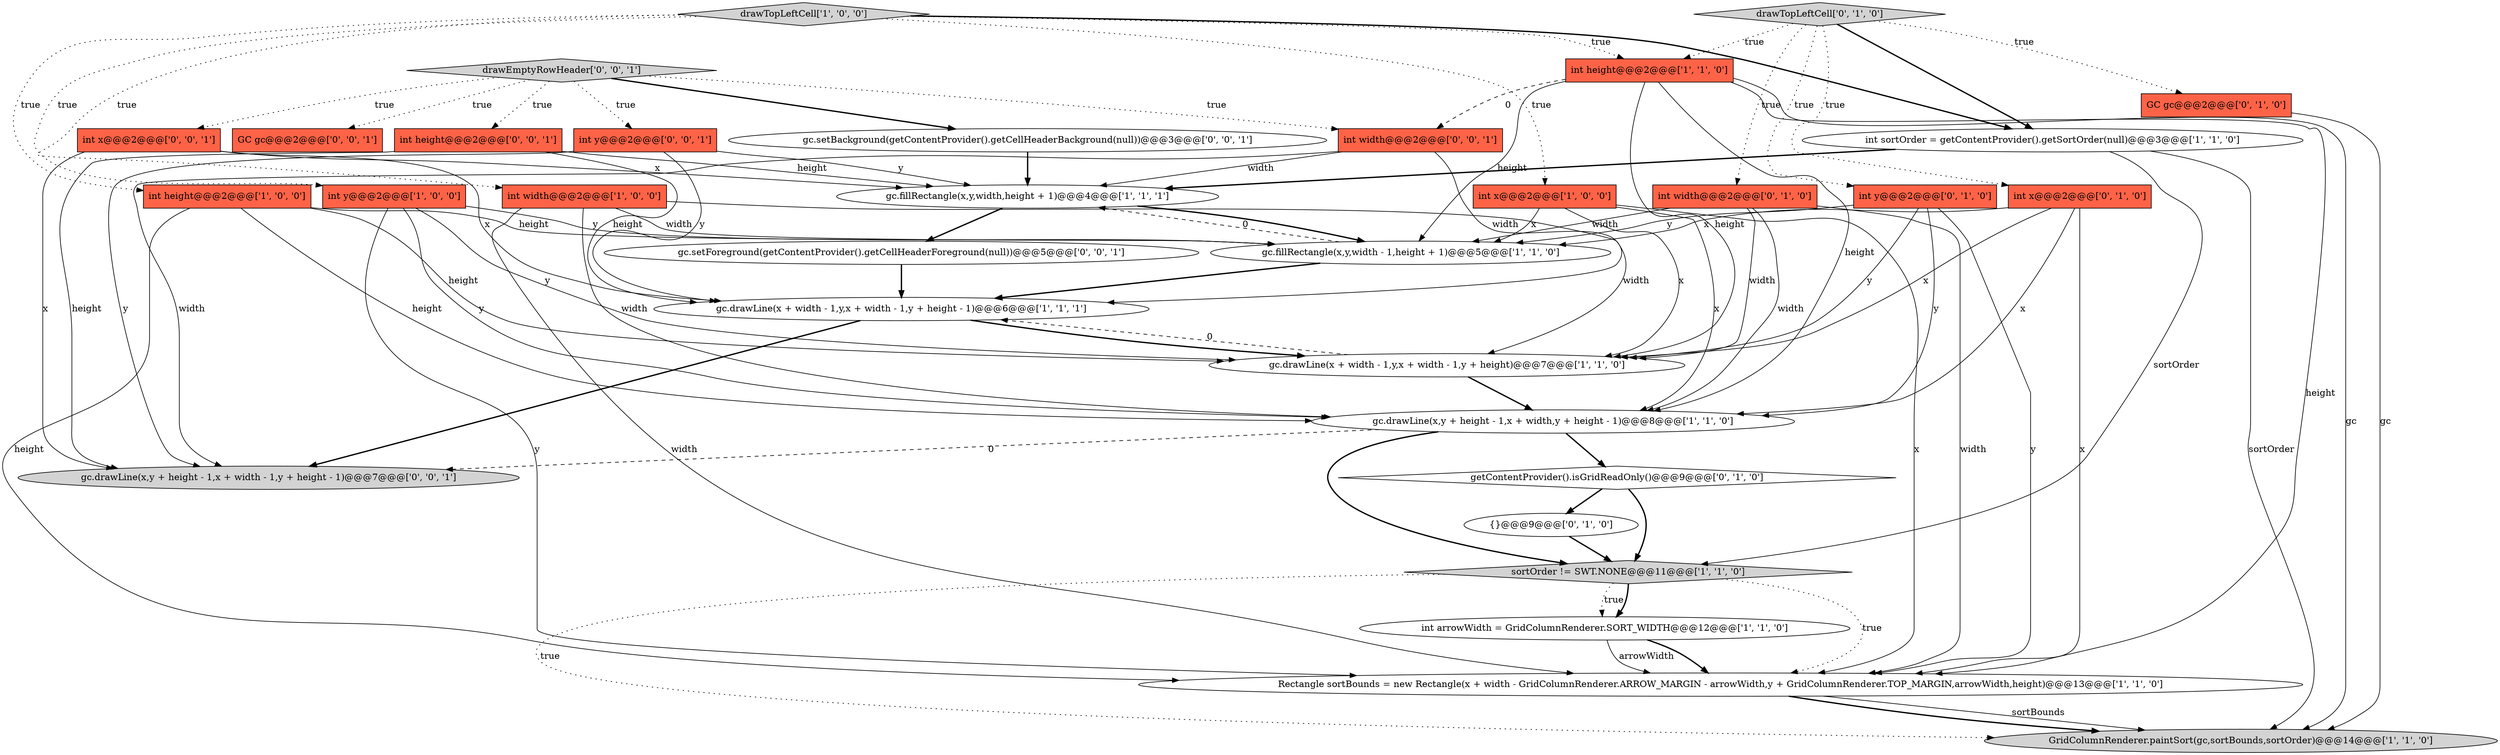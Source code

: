 digraph {
24 [style = filled, label = "int y@@@2@@@['0', '0', '1']", fillcolor = tomato, shape = box image = "AAA0AAABBB3BBB"];
9 [style = filled, label = "int height@@@2@@@['1', '0', '0']", fillcolor = tomato, shape = box image = "AAA0AAABBB1BBB"];
0 [style = filled, label = "gc.drawLine(x + width - 1,y,x + width - 1,y + height)@@@7@@@['1', '1', '0']", fillcolor = white, shape = ellipse image = "AAA0AAABBB1BBB"];
20 [style = filled, label = "{}@@@9@@@['0', '1', '0']", fillcolor = white, shape = ellipse image = "AAA1AAABBB2BBB"];
13 [style = filled, label = "GridColumnRenderer.paintSort(gc,sortBounds,sortOrder)@@@14@@@['1', '1', '0']", fillcolor = lightgray, shape = ellipse image = "AAA0AAABBB1BBB"];
31 [style = filled, label = "drawEmptyRowHeader['0', '0', '1']", fillcolor = lightgray, shape = diamond image = "AAA0AAABBB3BBB"];
26 [style = filled, label = "int x@@@2@@@['0', '0', '1']", fillcolor = tomato, shape = box image = "AAA0AAABBB3BBB"];
28 [style = filled, label = "gc.setForeground(getContentProvider().getCellHeaderForeground(null))@@@5@@@['0', '0', '1']", fillcolor = white, shape = ellipse image = "AAA0AAABBB3BBB"];
11 [style = filled, label = "int arrowWidth = GridColumnRenderer.SORT_WIDTH@@@12@@@['1', '1', '0']", fillcolor = white, shape = ellipse image = "AAA0AAABBB1BBB"];
4 [style = filled, label = "sortOrder != SWT.NONE@@@11@@@['1', '1', '0']", fillcolor = lightgray, shape = diamond image = "AAA0AAABBB1BBB"];
7 [style = filled, label = "int width@@@2@@@['1', '0', '0']", fillcolor = tomato, shape = box image = "AAA0AAABBB1BBB"];
14 [style = filled, label = "int height@@@2@@@['1', '1', '0']", fillcolor = tomato, shape = box image = "AAA0AAABBB1BBB"];
21 [style = filled, label = "GC gc@@@2@@@['0', '1', '0']", fillcolor = tomato, shape = box image = "AAA0AAABBB2BBB"];
5 [style = filled, label = "int y@@@2@@@['1', '0', '0']", fillcolor = tomato, shape = box image = "AAA0AAABBB1BBB"];
25 [style = filled, label = "int height@@@2@@@['0', '0', '1']", fillcolor = tomato, shape = box image = "AAA0AAABBB3BBB"];
18 [style = filled, label = "int y@@@2@@@['0', '1', '0']", fillcolor = tomato, shape = box image = "AAA0AAABBB2BBB"];
6 [style = filled, label = "gc.fillRectangle(x,y,width - 1,height + 1)@@@5@@@['1', '1', '0']", fillcolor = white, shape = ellipse image = "AAA0AAABBB1BBB"];
17 [style = filled, label = "getContentProvider().isGridReadOnly()@@@9@@@['0', '1', '0']", fillcolor = white, shape = diamond image = "AAA0AAABBB2BBB"];
3 [style = filled, label = "gc.drawLine(x,y + height - 1,x + width,y + height - 1)@@@8@@@['1', '1', '0']", fillcolor = white, shape = ellipse image = "AAA0AAABBB1BBB"];
10 [style = filled, label = "Rectangle sortBounds = new Rectangle(x + width - GridColumnRenderer.ARROW_MARGIN - arrowWidth,y + GridColumnRenderer.TOP_MARGIN,arrowWidth,height)@@@13@@@['1', '1', '0']", fillcolor = white, shape = ellipse image = "AAA0AAABBB1BBB"];
19 [style = filled, label = "int x@@@2@@@['0', '1', '0']", fillcolor = tomato, shape = box image = "AAA0AAABBB2BBB"];
8 [style = filled, label = "gc.drawLine(x + width - 1,y,x + width - 1,y + height - 1)@@@6@@@['1', '1', '1']", fillcolor = white, shape = ellipse image = "AAA0AAABBB1BBB"];
27 [style = filled, label = "gc.setBackground(getContentProvider().getCellHeaderBackground(null))@@@3@@@['0', '0', '1']", fillcolor = white, shape = ellipse image = "AAA0AAABBB3BBB"];
29 [style = filled, label = "GC gc@@@2@@@['0', '0', '1']", fillcolor = tomato, shape = box image = "AAA0AAABBB3BBB"];
30 [style = filled, label = "int width@@@2@@@['0', '0', '1']", fillcolor = tomato, shape = box image = "AAA0AAABBB3BBB"];
16 [style = filled, label = "int width@@@2@@@['0', '1', '0']", fillcolor = tomato, shape = box image = "AAA0AAABBB2BBB"];
12 [style = filled, label = "gc.fillRectangle(x,y,width,height + 1)@@@4@@@['1', '1', '1']", fillcolor = white, shape = ellipse image = "AAA0AAABBB1BBB"];
15 [style = filled, label = "drawTopLeftCell['1', '0', '0']", fillcolor = lightgray, shape = diamond image = "AAA0AAABBB1BBB"];
2 [style = filled, label = "int sortOrder = getContentProvider().getSortOrder(null)@@@3@@@['1', '1', '0']", fillcolor = white, shape = ellipse image = "AAA0AAABBB1BBB"];
23 [style = filled, label = "gc.drawLine(x,y + height - 1,x + width - 1,y + height - 1)@@@7@@@['0', '0', '1']", fillcolor = lightgray, shape = ellipse image = "AAA0AAABBB3BBB"];
22 [style = filled, label = "drawTopLeftCell['0', '1', '0']", fillcolor = lightgray, shape = diamond image = "AAA0AAABBB2BBB"];
1 [style = filled, label = "int x@@@2@@@['1', '0', '0']", fillcolor = tomato, shape = box image = "AAA0AAABBB1BBB"];
31->25 [style = dotted, label="true"];
12->28 [style = bold, label=""];
7->10 [style = solid, label="width"];
16->3 [style = solid, label="width"];
19->0 [style = solid, label="x"];
15->1 [style = dotted, label="true"];
3->23 [style = dashed, label="0"];
16->10 [style = solid, label="width"];
7->0 [style = solid, label="width"];
24->12 [style = solid, label="y"];
1->3 [style = solid, label="x"];
7->6 [style = solid, label="width"];
16->6 [style = solid, label="width"];
6->8 [style = bold, label=""];
5->0 [style = solid, label="y"];
17->4 [style = bold, label=""];
3->17 [style = bold, label=""];
18->3 [style = solid, label="y"];
26->12 [style = solid, label="x"];
9->0 [style = solid, label="height"];
31->30 [style = dotted, label="true"];
30->12 [style = solid, label="width"];
10->13 [style = solid, label="sortBounds"];
15->7 [style = dotted, label="true"];
15->9 [style = dotted, label="true"];
22->18 [style = dotted, label="true"];
1->10 [style = solid, label="x"];
25->12 [style = solid, label="height"];
18->10 [style = solid, label="y"];
14->10 [style = solid, label="height"];
20->4 [style = bold, label=""];
8->23 [style = bold, label=""];
28->8 [style = bold, label=""];
14->3 [style = solid, label="height"];
15->2 [style = bold, label=""];
24->23 [style = solid, label="y"];
6->12 [style = dashed, label="0"];
2->13 [style = solid, label="sortOrder"];
1->6 [style = solid, label="x"];
14->13 [style = solid, label="gc"];
31->26 [style = dotted, label="true"];
19->6 [style = solid, label="x"];
18->6 [style = solid, label="y"];
4->13 [style = dotted, label="true"];
0->8 [style = dashed, label="0"];
9->3 [style = solid, label="height"];
5->10 [style = solid, label="y"];
2->4 [style = solid, label="sortOrder"];
22->2 [style = bold, label=""];
7->3 [style = solid, label="width"];
31->24 [style = dotted, label="true"];
8->0 [style = bold, label=""];
5->3 [style = solid, label="y"];
30->8 [style = solid, label="width"];
4->11 [style = dotted, label="true"];
0->3 [style = bold, label=""];
17->20 [style = bold, label=""];
1->0 [style = solid, label="x"];
14->30 [style = dashed, label="0"];
15->5 [style = dotted, label="true"];
11->10 [style = bold, label=""];
10->13 [style = bold, label=""];
19->10 [style = solid, label="x"];
9->10 [style = solid, label="height"];
16->0 [style = solid, label="width"];
15->14 [style = dotted, label="true"];
26->8 [style = solid, label="x"];
21->13 [style = solid, label="gc"];
26->23 [style = solid, label="x"];
3->4 [style = bold, label=""];
12->6 [style = bold, label=""];
22->21 [style = dotted, label="true"];
11->10 [style = solid, label="arrowWidth"];
24->8 [style = solid, label="y"];
25->8 [style = solid, label="height"];
25->23 [style = solid, label="height"];
22->19 [style = dotted, label="true"];
27->12 [style = bold, label=""];
22->16 [style = dotted, label="true"];
19->3 [style = solid, label="x"];
14->6 [style = solid, label="height"];
4->11 [style = bold, label=""];
4->10 [style = dotted, label="true"];
14->0 [style = solid, label="height"];
9->6 [style = solid, label="height"];
22->14 [style = dotted, label="true"];
31->29 [style = dotted, label="true"];
18->0 [style = solid, label="y"];
31->27 [style = bold, label=""];
2->12 [style = bold, label=""];
5->6 [style = solid, label="y"];
30->23 [style = solid, label="width"];
}
